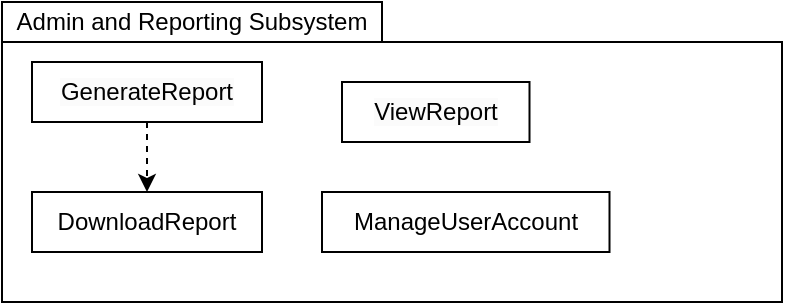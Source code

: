 <mxfile>
    <diagram id="gJ7aOJlnt6KdVEp85xed" name="Page-1">
        <mxGraphModel dx="1198" dy="459" grid="1" gridSize="10" guides="1" tooltips="1" connect="1" arrows="1" fold="1" page="1" pageScale="1" pageWidth="1100" pageHeight="850" math="0" shadow="0">
            <root>
                <mxCell id="0"/>
                <mxCell id="1" parent="0"/>
                <mxCell id="2" value="" style="rounded=0;whiteSpace=wrap;html=1;" vertex="1" parent="1">
                    <mxGeometry x="320" y="490" width="390" height="130" as="geometry"/>
                </mxCell>
                <mxCell id="3" value="Admin and Reporting Subsystem" style="rounded=0;whiteSpace=wrap;html=1;" vertex="1" parent="1">
                    <mxGeometry x="320" y="470" width="190" height="20" as="geometry"/>
                </mxCell>
                <mxCell id="4" style="edgeStyle=none;html=1;exitX=0.5;exitY=1;exitDx=0;exitDy=0;entryX=0.5;entryY=0;entryDx=0;entryDy=0;dashed=1;" edge="1" parent="1" source="5" target="8">
                    <mxGeometry relative="1" as="geometry"/>
                </mxCell>
                <mxCell id="5" value="&lt;span style=&quot;color: rgb(0, 0, 0); font-family: Helvetica; font-size: 12px; font-style: normal; font-variant-ligatures: normal; font-variant-caps: normal; font-weight: 400; letter-spacing: normal; orphans: 2; text-align: center; text-indent: 0px; text-transform: none; widows: 2; word-spacing: 0px; -webkit-text-stroke-width: 0px; background-color: rgb(251, 251, 251); text-decoration-thickness: initial; text-decoration-style: initial; text-decoration-color: initial; float: none; display: inline !important;&quot;&gt;GenerateReport&lt;/span&gt;" style="rounded=0;whiteSpace=wrap;html=1;" vertex="1" parent="1">
                    <mxGeometry x="335" y="500" width="115" height="30" as="geometry"/>
                </mxCell>
                <mxCell id="6" value="&lt;span style=&quot;color: rgb(0, 0, 0); font-family: Helvetica; font-size: 12px; font-style: normal; font-variant-ligatures: normal; font-variant-caps: normal; font-weight: 400; letter-spacing: normal; orphans: 2; text-align: center; text-indent: 0px; text-transform: none; widows: 2; word-spacing: 0px; -webkit-text-stroke-width: 0px; background-color: rgb(251, 251, 251); text-decoration-thickness: initial; text-decoration-style: initial; text-decoration-color: initial; float: none; display: inline !important;&quot;&gt;View&lt;/span&gt;&lt;span style=&quot;color: rgb(0, 0, 0); font-family: Helvetica; font-size: 12px; font-style: normal; font-variant-ligatures: normal; font-variant-caps: normal; font-weight: 400; letter-spacing: normal; orphans: 2; text-align: center; text-indent: 0px; text-transform: none; widows: 2; word-spacing: 0px; -webkit-text-stroke-width: 0px; background-color: rgb(251, 251, 251); text-decoration-thickness: initial; text-decoration-style: initial; text-decoration-color: initial; float: none; display: inline !important;&quot;&gt;Report&lt;/span&gt;" style="rounded=0;whiteSpace=wrap;html=1;" vertex="1" parent="1">
                    <mxGeometry x="490" y="510" width="93.75" height="30" as="geometry"/>
                </mxCell>
                <mxCell id="7" value="ManageUserAccount" style="rounded=0;whiteSpace=wrap;html=1;" vertex="1" parent="1">
                    <mxGeometry x="480" y="565" width="143.75" height="30" as="geometry"/>
                </mxCell>
                <mxCell id="8" value="DownloadReport" style="rounded=0;whiteSpace=wrap;html=1;" vertex="1" parent="1">
                    <mxGeometry x="335" y="565" width="115" height="30" as="geometry"/>
                </mxCell>
            </root>
        </mxGraphModel>
    </diagram>
</mxfile>